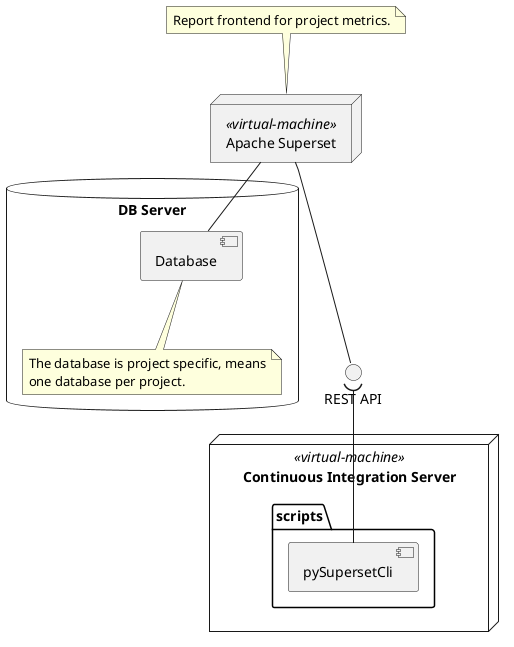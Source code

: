 @startuml DeploymentDiagram

node "Apache Superset"<<virtual-machine>> as superset

database "DB Server" {
    component "Database" as supersetDb

    note bottom of supersetDb
        The database is project specific, means
        one database per project.
    end note
}

interface "REST API" as supersetRestApi

superset --- supersetRestApi
superset -- supersetDb

node "Continuous Integration Server"<<virtual-machine>> {

    package "scripts" {
        component "pySupersetCli" as pySupersetCli
    }
}

supersetRestApi )-- pySupersetCli

note top of superset
    Report frontend for project metrics.
end note


@enduml